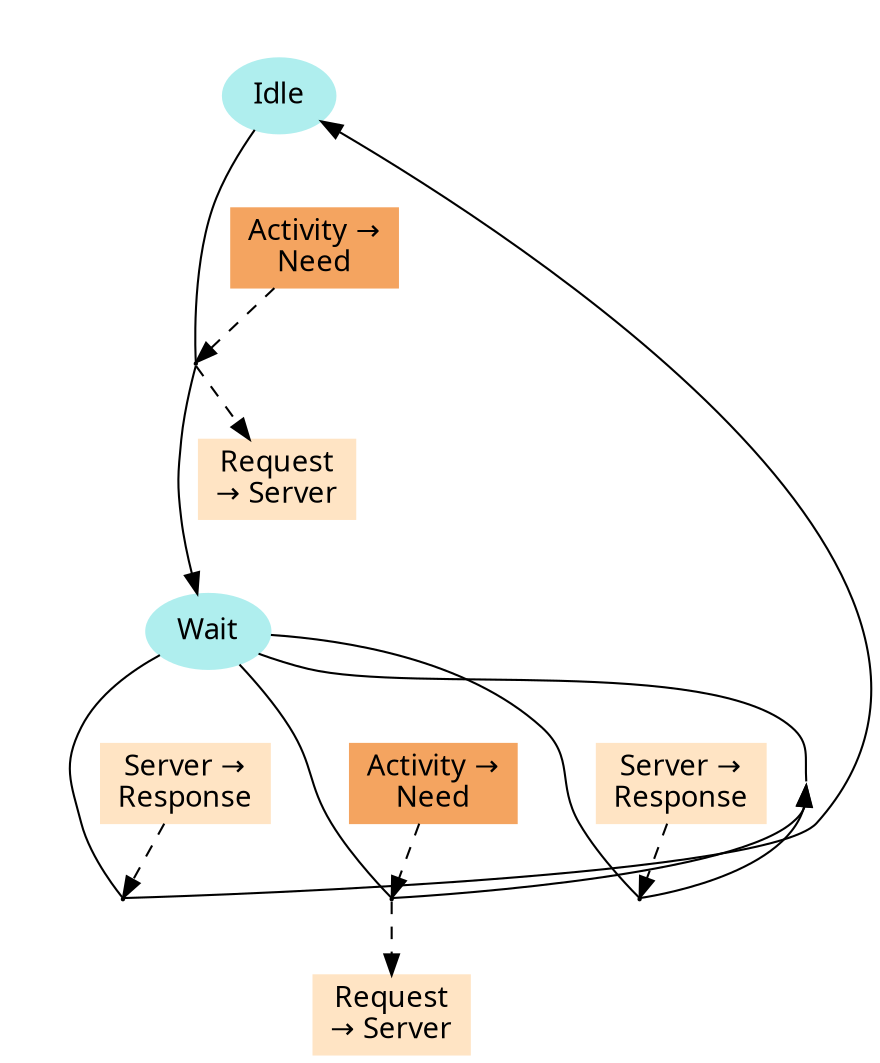 digraph {
color=white;
concentrate=true;
graph [ fontname="sans-serif" ];
node [ fontname="sans-serif" ];
edge [ fontname="sans-serif" ];
subgraph cluster_0_false {
A_0_false [ label="Idle", shape=ellipse, style=filled, color=PaleTurquoise ];
subgraph cluster_0 {
T_0_18446744073709551615 [ shape=point, height=0.015, width=0.015 ];
D_0_18446744073709551615_0 [ label="Activity &#8594;\nNeed", shape=box, style=filled, color=SandyBrown ];
A_0_false -> D_0_18446744073709551615_0 [ style=invis ];
}
}
subgraph cluster_1_false {
A_1_false [ label="Wait", shape=ellipse, style=filled, color=PaleTurquoise ];
subgraph cluster_1 {
T_1_18446744073709551615 [ shape=point, height=0.015, width=0.015 ];
D_1_18446744073709551615_3 [ label="Server &#8594;\nResponse", shape=box, style=filled, color=Bisque ];
A_1_false -> D_1_18446744073709551615_3 [ style=invis ];
}
subgraph cluster_2 {
T_2_18446744073709551615 [ shape=point, height=0.015, width=0.015 ];
D_2_18446744073709551615_0 [ label="Activity &#8594;\nNeed", shape=box, style=filled, color=SandyBrown ];
A_1_false -> D_2_18446744073709551615_0 [ style=invis ];
}
subgraph cluster_3 {
T_3_18446744073709551615 [ shape=point, height=0.015, width=0.015 ];
D_3_18446744073709551615_3 [ label="Server &#8594;\nResponse", shape=box, style=filled, color=Bisque ];
A_1_false -> D_3_18446744073709551615_3 [ style=invis ];
}
}
A_0_false -> T_0_18446744073709551615 [ arrowhead=none, direction=forward ];
T_0_18446744073709551615 -> A_1_false [ constraint=true ];
D_0_18446744073709551615_0 -> T_0_18446744073709551615 [ style=dashed ];
S_0_18446744073709551615_1 [ label="Request\n&#8594; Server", shape=box, style=filled, color=Bisque ];
T_0_18446744073709551615 -> S_0_18446744073709551615_1 [ style=dashed ];
S_0_18446744073709551615_1 -> A_1_false [ style=invis ];
A_1_false -> T_1_18446744073709551615 [ arrowhead=none, direction=forward ];
T_1_18446744073709551615 -> A_0_false [ constraint=false ];
D_1_18446744073709551615_3 -> T_1_18446744073709551615 [ style=dashed ];
A_1_false -> T_2_18446744073709551615 [ arrowhead=none, direction=forward ];
T_2_18446744073709551615 -> A_1_false [ constraint=false ];
D_2_18446744073709551615_0 -> T_2_18446744073709551615 [ style=dashed ];
S_2_18446744073709551615_1 [ label="Request\n&#8594; Server", shape=box, style=filled, color=Bisque ];
T_2_18446744073709551615 -> S_2_18446744073709551615_1 [ style=dashed ];
A_1_false -> T_3_18446744073709551615 [ arrowhead=none, direction=forward ];
T_3_18446744073709551615 -> A_1_false [ constraint=false ];
D_3_18446744073709551615_3 -> T_3_18446744073709551615 [ style=dashed ];
}
